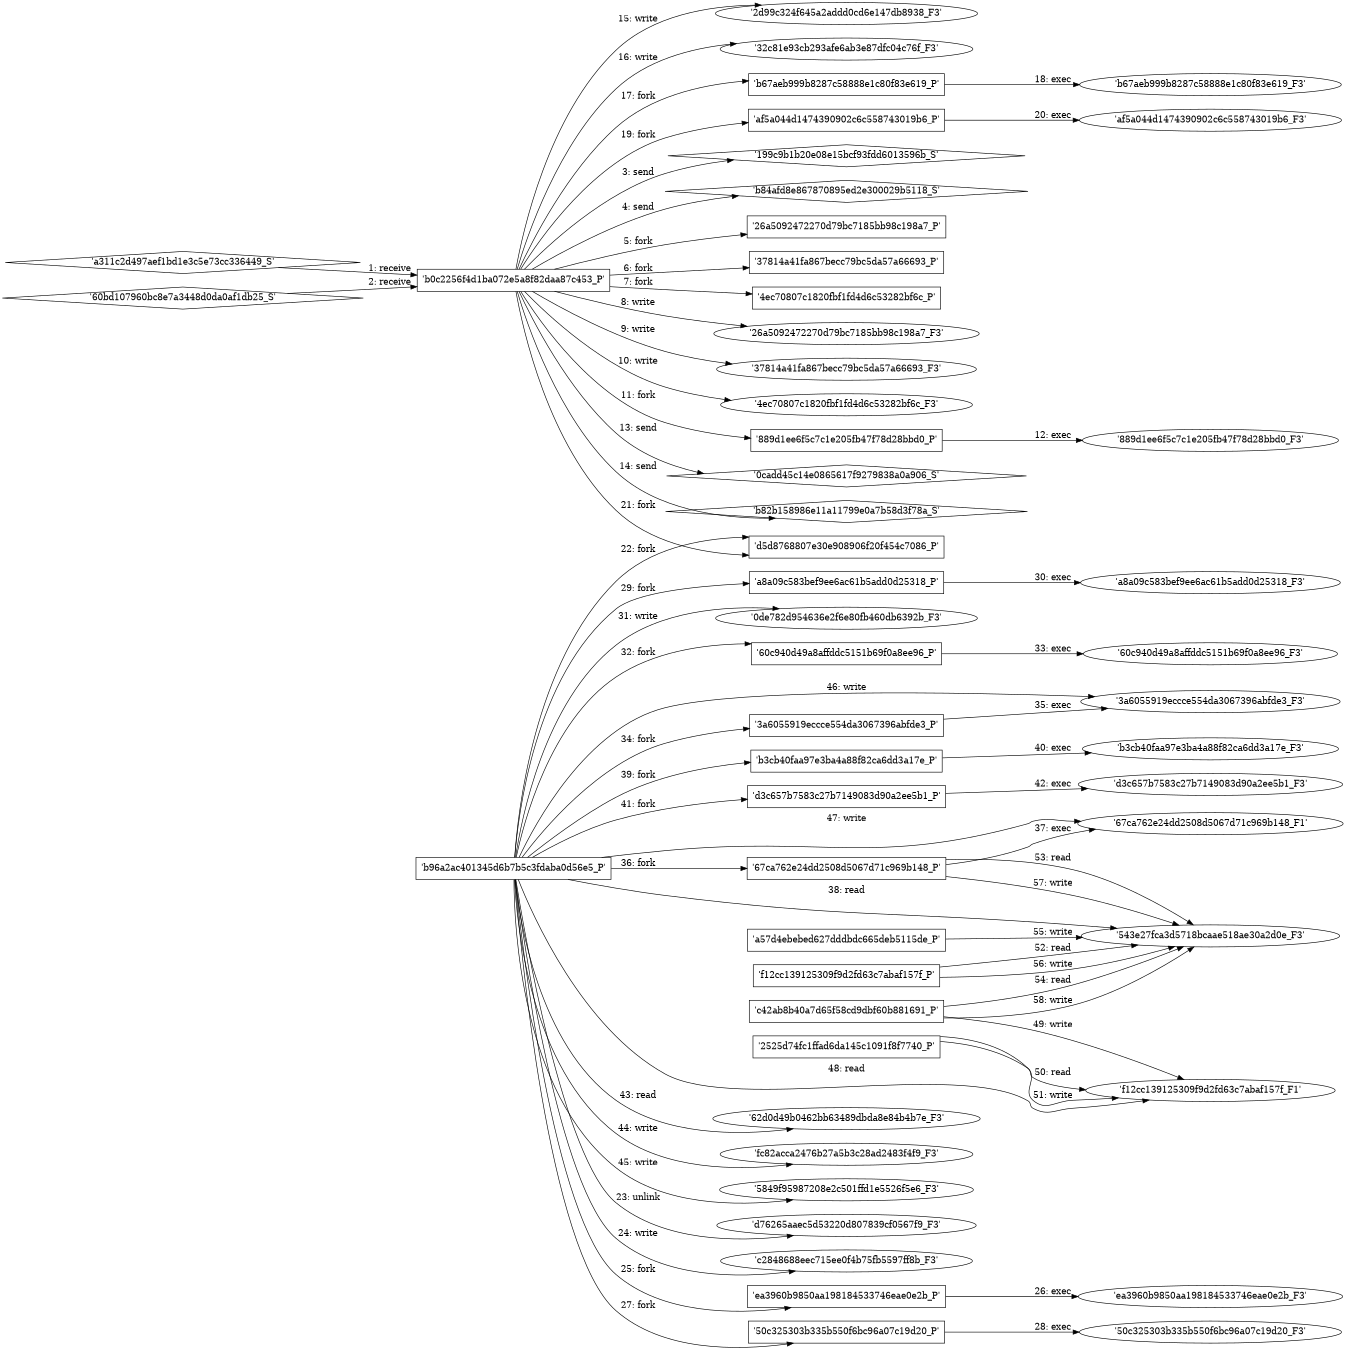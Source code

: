 digraph "D:\Learning\Paper\apt\基于CTI的攻击预警\Dataset\攻击图\ASGfromALLCTI\Threat Roundup for December 6 to December 13.dot" {
rankdir="LR"
size="9"
fixedsize="false"
splines="true"
nodesep=0.3
ranksep=0
fontsize=10
overlap="scalexy"
engine= "neato"
	"'b0c2256f4d1ba072e5a8f82daa87c453_P'" [node_type=Process shape=box]
	"'a311c2d497aef1bd1e3c5e73cc336449_S'" [node_type=Socket shape=diamond]
	"'a311c2d497aef1bd1e3c5e73cc336449_S'" -> "'b0c2256f4d1ba072e5a8f82daa87c453_P'" [label="1: receive"]
	"'b0c2256f4d1ba072e5a8f82daa87c453_P'" [node_type=Process shape=box]
	"'60bd107960bc8e7a3448d0da0af1db25_S'" [node_type=Socket shape=diamond]
	"'60bd107960bc8e7a3448d0da0af1db25_S'" -> "'b0c2256f4d1ba072e5a8f82daa87c453_P'" [label="2: receive"]
	"'199c9b1b20e08e15bcf93fdd6013596b_S'" [node_type=Socket shape=diamond]
	"'b0c2256f4d1ba072e5a8f82daa87c453_P'" [node_type=Process shape=box]
	"'b0c2256f4d1ba072e5a8f82daa87c453_P'" -> "'199c9b1b20e08e15bcf93fdd6013596b_S'" [label="3: send"]
	"'b84afd8e867870895ed2e300029b5118_S'" [node_type=Socket shape=diamond]
	"'b0c2256f4d1ba072e5a8f82daa87c453_P'" [node_type=Process shape=box]
	"'b0c2256f4d1ba072e5a8f82daa87c453_P'" -> "'b84afd8e867870895ed2e300029b5118_S'" [label="4: send"]
	"'b0c2256f4d1ba072e5a8f82daa87c453_P'" [node_type=Process shape=box]
	"'26a5092472270d79bc7185bb98c198a7_P'" [node_type=Process shape=box]
	"'b0c2256f4d1ba072e5a8f82daa87c453_P'" -> "'26a5092472270d79bc7185bb98c198a7_P'" [label="5: fork"]
	"'b0c2256f4d1ba072e5a8f82daa87c453_P'" [node_type=Process shape=box]
	"'37814a41fa867becc79bc5da57a66693_P'" [node_type=Process shape=box]
	"'b0c2256f4d1ba072e5a8f82daa87c453_P'" -> "'37814a41fa867becc79bc5da57a66693_P'" [label="6: fork"]
	"'b0c2256f4d1ba072e5a8f82daa87c453_P'" [node_type=Process shape=box]
	"'4ec70807c1820fbf1fd4d6c53282bf6c_P'" [node_type=Process shape=box]
	"'b0c2256f4d1ba072e5a8f82daa87c453_P'" -> "'4ec70807c1820fbf1fd4d6c53282bf6c_P'" [label="7: fork"]
	"'26a5092472270d79bc7185bb98c198a7_F3'" [node_type=file shape=ellipse]
	"'b0c2256f4d1ba072e5a8f82daa87c453_P'" [node_type=Process shape=box]
	"'b0c2256f4d1ba072e5a8f82daa87c453_P'" -> "'26a5092472270d79bc7185bb98c198a7_F3'" [label="8: write"]
	"'37814a41fa867becc79bc5da57a66693_F3'" [node_type=file shape=ellipse]
	"'b0c2256f4d1ba072e5a8f82daa87c453_P'" [node_type=Process shape=box]
	"'b0c2256f4d1ba072e5a8f82daa87c453_P'" -> "'37814a41fa867becc79bc5da57a66693_F3'" [label="9: write"]
	"'4ec70807c1820fbf1fd4d6c53282bf6c_F3'" [node_type=file shape=ellipse]
	"'b0c2256f4d1ba072e5a8f82daa87c453_P'" [node_type=Process shape=box]
	"'b0c2256f4d1ba072e5a8f82daa87c453_P'" -> "'4ec70807c1820fbf1fd4d6c53282bf6c_F3'" [label="10: write"]
	"'b0c2256f4d1ba072e5a8f82daa87c453_P'" [node_type=Process shape=box]
	"'889d1ee6f5c7c1e205fb47f78d28bbd0_P'" [node_type=Process shape=box]
	"'b0c2256f4d1ba072e5a8f82daa87c453_P'" -> "'889d1ee6f5c7c1e205fb47f78d28bbd0_P'" [label="11: fork"]
	"'889d1ee6f5c7c1e205fb47f78d28bbd0_P'" [node_type=Process shape=box]
	"'889d1ee6f5c7c1e205fb47f78d28bbd0_F3'" [node_type=File shape=ellipse]
	"'889d1ee6f5c7c1e205fb47f78d28bbd0_P'" -> "'889d1ee6f5c7c1e205fb47f78d28bbd0_F3'" [label="12: exec"]
	"'0cadd45c14e0865617f9279838a0a906_S'" [node_type=Socket shape=diamond]
	"'b0c2256f4d1ba072e5a8f82daa87c453_P'" [node_type=Process shape=box]
	"'b0c2256f4d1ba072e5a8f82daa87c453_P'" -> "'0cadd45c14e0865617f9279838a0a906_S'" [label="13: send"]
	"'b82b158986e11a11799e0a7b58d3f78a_S'" [node_type=Socket shape=diamond]
	"'b0c2256f4d1ba072e5a8f82daa87c453_P'" [node_type=Process shape=box]
	"'b0c2256f4d1ba072e5a8f82daa87c453_P'" -> "'b82b158986e11a11799e0a7b58d3f78a_S'" [label="14: send"]
	"'2d99c324f645a2addd0cd6e147db8938_F3'" [node_type=file shape=ellipse]
	"'b0c2256f4d1ba072e5a8f82daa87c453_P'" [node_type=Process shape=box]
	"'b0c2256f4d1ba072e5a8f82daa87c453_P'" -> "'2d99c324f645a2addd0cd6e147db8938_F3'" [label="15: write"]
	"'32c81e93cb293afe6ab3e87dfc04c76f_F3'" [node_type=file shape=ellipse]
	"'b0c2256f4d1ba072e5a8f82daa87c453_P'" [node_type=Process shape=box]
	"'b0c2256f4d1ba072e5a8f82daa87c453_P'" -> "'32c81e93cb293afe6ab3e87dfc04c76f_F3'" [label="16: write"]
	"'b0c2256f4d1ba072e5a8f82daa87c453_P'" [node_type=Process shape=box]
	"'b67aeb999b8287c58888e1c80f83e619_P'" [node_type=Process shape=box]
	"'b0c2256f4d1ba072e5a8f82daa87c453_P'" -> "'b67aeb999b8287c58888e1c80f83e619_P'" [label="17: fork"]
	"'b67aeb999b8287c58888e1c80f83e619_P'" [node_type=Process shape=box]
	"'b67aeb999b8287c58888e1c80f83e619_F3'" [node_type=File shape=ellipse]
	"'b67aeb999b8287c58888e1c80f83e619_P'" -> "'b67aeb999b8287c58888e1c80f83e619_F3'" [label="18: exec"]
	"'b0c2256f4d1ba072e5a8f82daa87c453_P'" [node_type=Process shape=box]
	"'af5a044d1474390902c6c558743019b6_P'" [node_type=Process shape=box]
	"'b0c2256f4d1ba072e5a8f82daa87c453_P'" -> "'af5a044d1474390902c6c558743019b6_P'" [label="19: fork"]
	"'af5a044d1474390902c6c558743019b6_P'" [node_type=Process shape=box]
	"'af5a044d1474390902c6c558743019b6_F3'" [node_type=File shape=ellipse]
	"'af5a044d1474390902c6c558743019b6_P'" -> "'af5a044d1474390902c6c558743019b6_F3'" [label="20: exec"]
	"'b0c2256f4d1ba072e5a8f82daa87c453_P'" [node_type=Process shape=box]
	"'d5d8768807e30e908906f20f454c7086_P'" [node_type=Process shape=box]
	"'b0c2256f4d1ba072e5a8f82daa87c453_P'" -> "'d5d8768807e30e908906f20f454c7086_P'" [label="21: fork"]
	"'b96a2ac401345d6b7b5c3fdaba0d56e5_P'" [node_type=Process shape=box]
	"'d5d8768807e30e908906f20f454c7086_P'" [node_type=Process shape=box]
	"'b96a2ac401345d6b7b5c3fdaba0d56e5_P'" -> "'d5d8768807e30e908906f20f454c7086_P'" [label="22: fork"]
	"'d76265aaec5d53220d807839cf0567f9_F3'" [node_type=file shape=ellipse]
	"'b96a2ac401345d6b7b5c3fdaba0d56e5_P'" [node_type=Process shape=box]
	"'b96a2ac401345d6b7b5c3fdaba0d56e5_P'" -> "'d76265aaec5d53220d807839cf0567f9_F3'" [label="23: unlink"]
	"'c2848688eec715ee0f4b75fb5597ff8b_F3'" [node_type=file shape=ellipse]
	"'b96a2ac401345d6b7b5c3fdaba0d56e5_P'" [node_type=Process shape=box]
	"'b96a2ac401345d6b7b5c3fdaba0d56e5_P'" -> "'c2848688eec715ee0f4b75fb5597ff8b_F3'" [label="24: write"]
	"'b96a2ac401345d6b7b5c3fdaba0d56e5_P'" [node_type=Process shape=box]
	"'ea3960b9850aa198184533746eae0e2b_P'" [node_type=Process shape=box]
	"'b96a2ac401345d6b7b5c3fdaba0d56e5_P'" -> "'ea3960b9850aa198184533746eae0e2b_P'" [label="25: fork"]
	"'ea3960b9850aa198184533746eae0e2b_P'" [node_type=Process shape=box]
	"'ea3960b9850aa198184533746eae0e2b_F3'" [node_type=File shape=ellipse]
	"'ea3960b9850aa198184533746eae0e2b_P'" -> "'ea3960b9850aa198184533746eae0e2b_F3'" [label="26: exec"]
	"'b96a2ac401345d6b7b5c3fdaba0d56e5_P'" [node_type=Process shape=box]
	"'50c325303b335b550f6bc96a07c19d20_P'" [node_type=Process shape=box]
	"'b96a2ac401345d6b7b5c3fdaba0d56e5_P'" -> "'50c325303b335b550f6bc96a07c19d20_P'" [label="27: fork"]
	"'50c325303b335b550f6bc96a07c19d20_P'" [node_type=Process shape=box]
	"'50c325303b335b550f6bc96a07c19d20_F3'" [node_type=File shape=ellipse]
	"'50c325303b335b550f6bc96a07c19d20_P'" -> "'50c325303b335b550f6bc96a07c19d20_F3'" [label="28: exec"]
	"'b96a2ac401345d6b7b5c3fdaba0d56e5_P'" [node_type=Process shape=box]
	"'a8a09c583bef9ee6ac61b5add0d25318_P'" [node_type=Process shape=box]
	"'b96a2ac401345d6b7b5c3fdaba0d56e5_P'" -> "'a8a09c583bef9ee6ac61b5add0d25318_P'" [label="29: fork"]
	"'a8a09c583bef9ee6ac61b5add0d25318_P'" [node_type=Process shape=box]
	"'a8a09c583bef9ee6ac61b5add0d25318_F3'" [node_type=File shape=ellipse]
	"'a8a09c583bef9ee6ac61b5add0d25318_P'" -> "'a8a09c583bef9ee6ac61b5add0d25318_F3'" [label="30: exec"]
	"'0de782d954636e2f6e80fb460db6392b_F3'" [node_type=file shape=ellipse]
	"'b96a2ac401345d6b7b5c3fdaba0d56e5_P'" [node_type=Process shape=box]
	"'b96a2ac401345d6b7b5c3fdaba0d56e5_P'" -> "'0de782d954636e2f6e80fb460db6392b_F3'" [label="31: write"]
	"'b96a2ac401345d6b7b5c3fdaba0d56e5_P'" [node_type=Process shape=box]
	"'60c940d49a8affddc5151b69f0a8ee96_P'" [node_type=Process shape=box]
	"'b96a2ac401345d6b7b5c3fdaba0d56e5_P'" -> "'60c940d49a8affddc5151b69f0a8ee96_P'" [label="32: fork"]
	"'60c940d49a8affddc5151b69f0a8ee96_P'" [node_type=Process shape=box]
	"'60c940d49a8affddc5151b69f0a8ee96_F3'" [node_type=File shape=ellipse]
	"'60c940d49a8affddc5151b69f0a8ee96_P'" -> "'60c940d49a8affddc5151b69f0a8ee96_F3'" [label="33: exec"]
	"'b96a2ac401345d6b7b5c3fdaba0d56e5_P'" [node_type=Process shape=box]
	"'3a6055919eccce554da3067396abfde3_P'" [node_type=Process shape=box]
	"'b96a2ac401345d6b7b5c3fdaba0d56e5_P'" -> "'3a6055919eccce554da3067396abfde3_P'" [label="34: fork"]
	"'3a6055919eccce554da3067396abfde3_P'" [node_type=Process shape=box]
	"'3a6055919eccce554da3067396abfde3_F3'" [node_type=File shape=ellipse]
	"'3a6055919eccce554da3067396abfde3_P'" -> "'3a6055919eccce554da3067396abfde3_F3'" [label="35: exec"]
	"'b96a2ac401345d6b7b5c3fdaba0d56e5_P'" [node_type=Process shape=box]
	"'67ca762e24dd2508d5067d71c969b148_P'" [node_type=Process shape=box]
	"'b96a2ac401345d6b7b5c3fdaba0d56e5_P'" -> "'67ca762e24dd2508d5067d71c969b148_P'" [label="36: fork"]
	"'67ca762e24dd2508d5067d71c969b148_P'" [node_type=Process shape=box]
	"'67ca762e24dd2508d5067d71c969b148_F1'" [node_type=File shape=ellipse]
	"'67ca762e24dd2508d5067d71c969b148_P'" -> "'67ca762e24dd2508d5067d71c969b148_F1'" [label="37: exec"]
	"'543e27fca3d5718bcaae518ae30a2d0e_F3'" [node_type=file shape=ellipse]
	"'b96a2ac401345d6b7b5c3fdaba0d56e5_P'" [node_type=Process shape=box]
	"'b96a2ac401345d6b7b5c3fdaba0d56e5_P'" -> "'543e27fca3d5718bcaae518ae30a2d0e_F3'" [label="38: read"]
	"'b96a2ac401345d6b7b5c3fdaba0d56e5_P'" [node_type=Process shape=box]
	"'b3cb40faa97e3ba4a88f82ca6dd3a17e_P'" [node_type=Process shape=box]
	"'b96a2ac401345d6b7b5c3fdaba0d56e5_P'" -> "'b3cb40faa97e3ba4a88f82ca6dd3a17e_P'" [label="39: fork"]
	"'b3cb40faa97e3ba4a88f82ca6dd3a17e_P'" [node_type=Process shape=box]
	"'b3cb40faa97e3ba4a88f82ca6dd3a17e_F3'" [node_type=File shape=ellipse]
	"'b3cb40faa97e3ba4a88f82ca6dd3a17e_P'" -> "'b3cb40faa97e3ba4a88f82ca6dd3a17e_F3'" [label="40: exec"]
	"'b96a2ac401345d6b7b5c3fdaba0d56e5_P'" [node_type=Process shape=box]
	"'d3c657b7583c27b7149083d90a2ee5b1_P'" [node_type=Process shape=box]
	"'b96a2ac401345d6b7b5c3fdaba0d56e5_P'" -> "'d3c657b7583c27b7149083d90a2ee5b1_P'" [label="41: fork"]
	"'d3c657b7583c27b7149083d90a2ee5b1_P'" [node_type=Process shape=box]
	"'d3c657b7583c27b7149083d90a2ee5b1_F3'" [node_type=File shape=ellipse]
	"'d3c657b7583c27b7149083d90a2ee5b1_P'" -> "'d3c657b7583c27b7149083d90a2ee5b1_F3'" [label="42: exec"]
	"'62d0d49b0462bb63489dbda8e84b4b7e_F3'" [node_type=file shape=ellipse]
	"'b96a2ac401345d6b7b5c3fdaba0d56e5_P'" [node_type=Process shape=box]
	"'b96a2ac401345d6b7b5c3fdaba0d56e5_P'" -> "'62d0d49b0462bb63489dbda8e84b4b7e_F3'" [label="43: read"]
	"'fc82acca2476b27a5b3c28ad2483f4f9_F3'" [node_type=file shape=ellipse]
	"'b96a2ac401345d6b7b5c3fdaba0d56e5_P'" [node_type=Process shape=box]
	"'b96a2ac401345d6b7b5c3fdaba0d56e5_P'" -> "'fc82acca2476b27a5b3c28ad2483f4f9_F3'" [label="44: write"]
	"'5849f95987208e2c501ffd1e5526f5e6_F3'" [node_type=file shape=ellipse]
	"'b96a2ac401345d6b7b5c3fdaba0d56e5_P'" [node_type=Process shape=box]
	"'b96a2ac401345d6b7b5c3fdaba0d56e5_P'" -> "'5849f95987208e2c501ffd1e5526f5e6_F3'" [label="45: write"]
	"'3a6055919eccce554da3067396abfde3_F3'" [node_type=file shape=ellipse]
	"'b96a2ac401345d6b7b5c3fdaba0d56e5_P'" [node_type=Process shape=box]
	"'b96a2ac401345d6b7b5c3fdaba0d56e5_P'" -> "'3a6055919eccce554da3067396abfde3_F3'" [label="46: write"]
	"'67ca762e24dd2508d5067d71c969b148_F1'" [node_type=file shape=ellipse]
	"'b96a2ac401345d6b7b5c3fdaba0d56e5_P'" [node_type=Process shape=box]
	"'b96a2ac401345d6b7b5c3fdaba0d56e5_P'" -> "'67ca762e24dd2508d5067d71c969b148_F1'" [label="47: write"]
	"'f12cc139125309f9d2fd63c7abaf157f_F1'" [node_type=file shape=ellipse]
	"'b96a2ac401345d6b7b5c3fdaba0d56e5_P'" [node_type=Process shape=box]
	"'b96a2ac401345d6b7b5c3fdaba0d56e5_P'" -> "'f12cc139125309f9d2fd63c7abaf157f_F1'" [label="48: read"]
	"'f12cc139125309f9d2fd63c7abaf157f_F1'" [node_type=file shape=ellipse]
	"'c42ab8b40a7d65f58cd9dbf60b881691_P'" [node_type=Process shape=box]
	"'c42ab8b40a7d65f58cd9dbf60b881691_P'" -> "'f12cc139125309f9d2fd63c7abaf157f_F1'" [label="49: write"]
	"'f12cc139125309f9d2fd63c7abaf157f_F1'" [node_type=file shape=ellipse]
	"'2525d74fc1ffad6da145c1091f8f7740_P'" [node_type=Process shape=box]
	"'2525d74fc1ffad6da145c1091f8f7740_P'" -> "'f12cc139125309f9d2fd63c7abaf157f_F1'" [label="50: read"]
	"'f12cc139125309f9d2fd63c7abaf157f_F1'" [node_type=file shape=ellipse]
	"'2525d74fc1ffad6da145c1091f8f7740_P'" [node_type=Process shape=box]
	"'2525d74fc1ffad6da145c1091f8f7740_P'" -> "'f12cc139125309f9d2fd63c7abaf157f_F1'" [label="51: write"]
	"'543e27fca3d5718bcaae518ae30a2d0e_F3'" [node_type=file shape=ellipse]
	"'f12cc139125309f9d2fd63c7abaf157f_P'" [node_type=Process shape=box]
	"'f12cc139125309f9d2fd63c7abaf157f_P'" -> "'543e27fca3d5718bcaae518ae30a2d0e_F3'" [label="52: read"]
	"'543e27fca3d5718bcaae518ae30a2d0e_F3'" [node_type=file shape=ellipse]
	"'67ca762e24dd2508d5067d71c969b148_P'" [node_type=Process shape=box]
	"'67ca762e24dd2508d5067d71c969b148_P'" -> "'543e27fca3d5718bcaae518ae30a2d0e_F3'" [label="53: read"]
	"'543e27fca3d5718bcaae518ae30a2d0e_F3'" [node_type=file shape=ellipse]
	"'c42ab8b40a7d65f58cd9dbf60b881691_P'" [node_type=Process shape=box]
	"'c42ab8b40a7d65f58cd9dbf60b881691_P'" -> "'543e27fca3d5718bcaae518ae30a2d0e_F3'" [label="54: read"]
	"'543e27fca3d5718bcaae518ae30a2d0e_F3'" [node_type=file shape=ellipse]
	"'a57d4ebebed627dddbdc665deb5115de_P'" [node_type=Process shape=box]
	"'a57d4ebebed627dddbdc665deb5115de_P'" -> "'543e27fca3d5718bcaae518ae30a2d0e_F3'" [label="55: write"]
	"'543e27fca3d5718bcaae518ae30a2d0e_F3'" [node_type=file shape=ellipse]
	"'f12cc139125309f9d2fd63c7abaf157f_P'" [node_type=Process shape=box]
	"'f12cc139125309f9d2fd63c7abaf157f_P'" -> "'543e27fca3d5718bcaae518ae30a2d0e_F3'" [label="56: write"]
	"'543e27fca3d5718bcaae518ae30a2d0e_F3'" [node_type=file shape=ellipse]
	"'67ca762e24dd2508d5067d71c969b148_P'" [node_type=Process shape=box]
	"'67ca762e24dd2508d5067d71c969b148_P'" -> "'543e27fca3d5718bcaae518ae30a2d0e_F3'" [label="57: write"]
	"'543e27fca3d5718bcaae518ae30a2d0e_F3'" [node_type=file shape=ellipse]
	"'c42ab8b40a7d65f58cd9dbf60b881691_P'" [node_type=Process shape=box]
	"'c42ab8b40a7d65f58cd9dbf60b881691_P'" -> "'543e27fca3d5718bcaae518ae30a2d0e_F3'" [label="58: write"]
}
